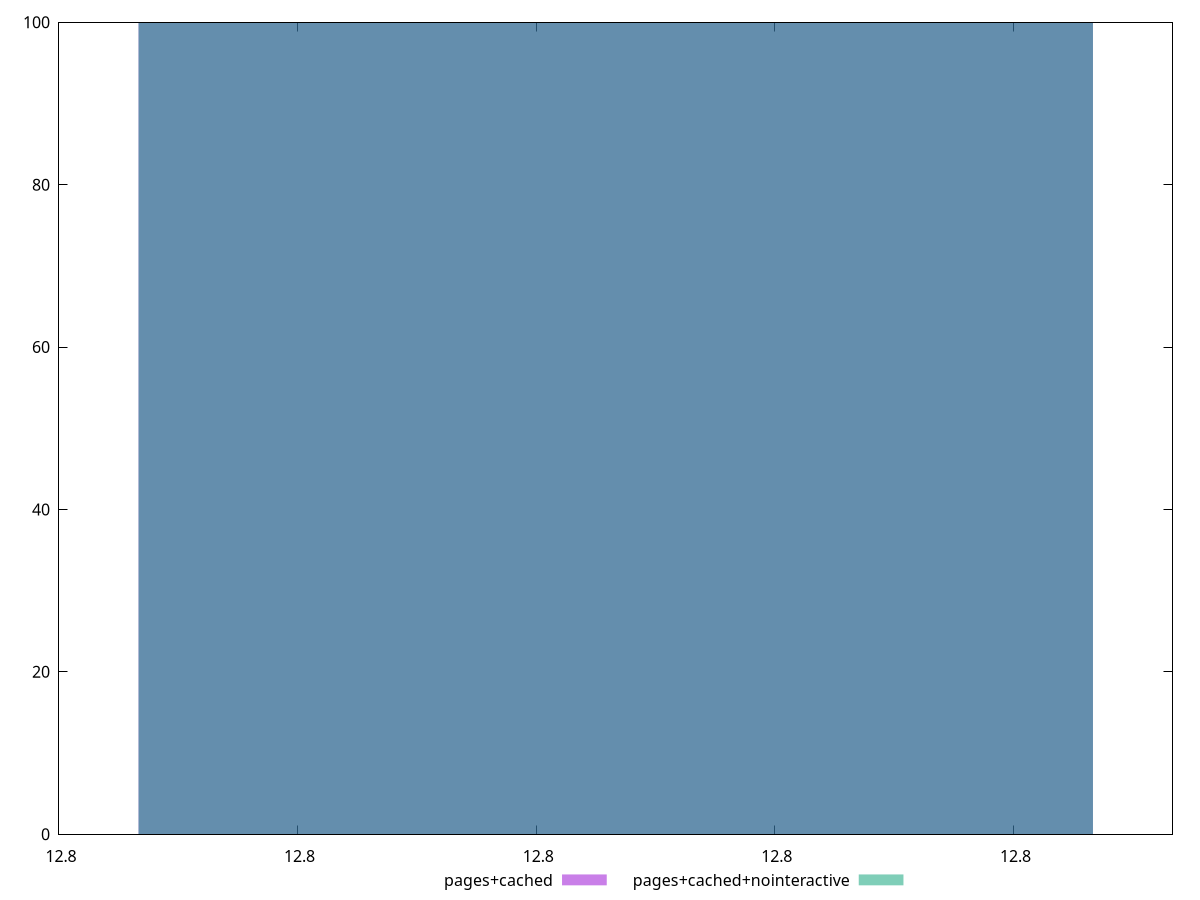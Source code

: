 reset
set terminal svg size 640, 500 enhanced background rgb 'white'
set output "report_00007_2020-12-11T15:55:29.892Z/estimated-input-latency/comparison/histogram/2_vs_3.svg"

$pagesCached <<EOF
12.800000000000008 100
EOF

$pagesCachedNointeractive <<EOF
12.800000000000008 100
EOF

set key outside below
set boxwidth 2.0780598959513043e-14
set yrange [0:100]
set style fill transparent solid 0.5 noborder

plot \
  $pagesCached title "pages+cached" with boxes, \
  $pagesCachedNointeractive title "pages+cached+nointeractive" with boxes, \


reset